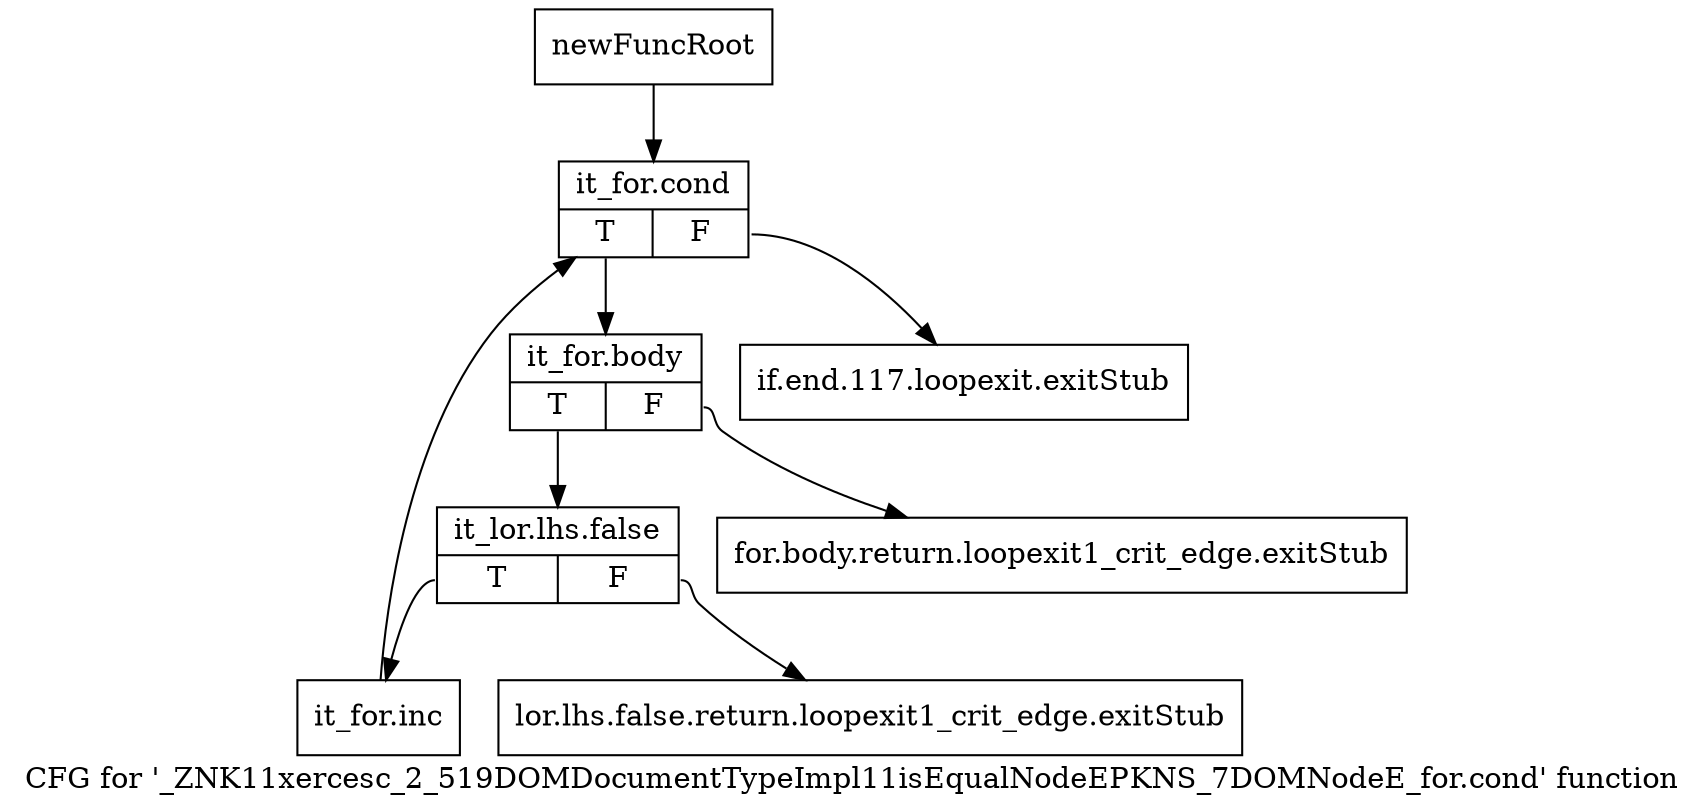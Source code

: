 digraph "CFG for '_ZNK11xercesc_2_519DOMDocumentTypeImpl11isEqualNodeEPKNS_7DOMNodeE_for.cond' function" {
	label="CFG for '_ZNK11xercesc_2_519DOMDocumentTypeImpl11isEqualNodeEPKNS_7DOMNodeE_for.cond' function";

	Node0x9786da0 [shape=record,label="{newFuncRoot}"];
	Node0x9786da0 -> Node0x9787370;
	Node0x9787280 [shape=record,label="{if.end.117.loopexit.exitStub}"];
	Node0x97872d0 [shape=record,label="{for.body.return.loopexit1_crit_edge.exitStub}"];
	Node0x9787320 [shape=record,label="{lor.lhs.false.return.loopexit1_crit_edge.exitStub}"];
	Node0x9787370 [shape=record,label="{it_for.cond|{<s0>T|<s1>F}}"];
	Node0x9787370:s0 -> Node0x97873c0;
	Node0x9787370:s1 -> Node0x9787280;
	Node0x97873c0 [shape=record,label="{it_for.body|{<s0>T|<s1>F}}"];
	Node0x97873c0:s0 -> Node0x9787410;
	Node0x97873c0:s1 -> Node0x97872d0;
	Node0x9787410 [shape=record,label="{it_lor.lhs.false|{<s0>T|<s1>F}}"];
	Node0x9787410:s0 -> Node0x9787460;
	Node0x9787410:s1 -> Node0x9787320;
	Node0x9787460 [shape=record,label="{it_for.inc}"];
	Node0x9787460 -> Node0x9787370;
}
